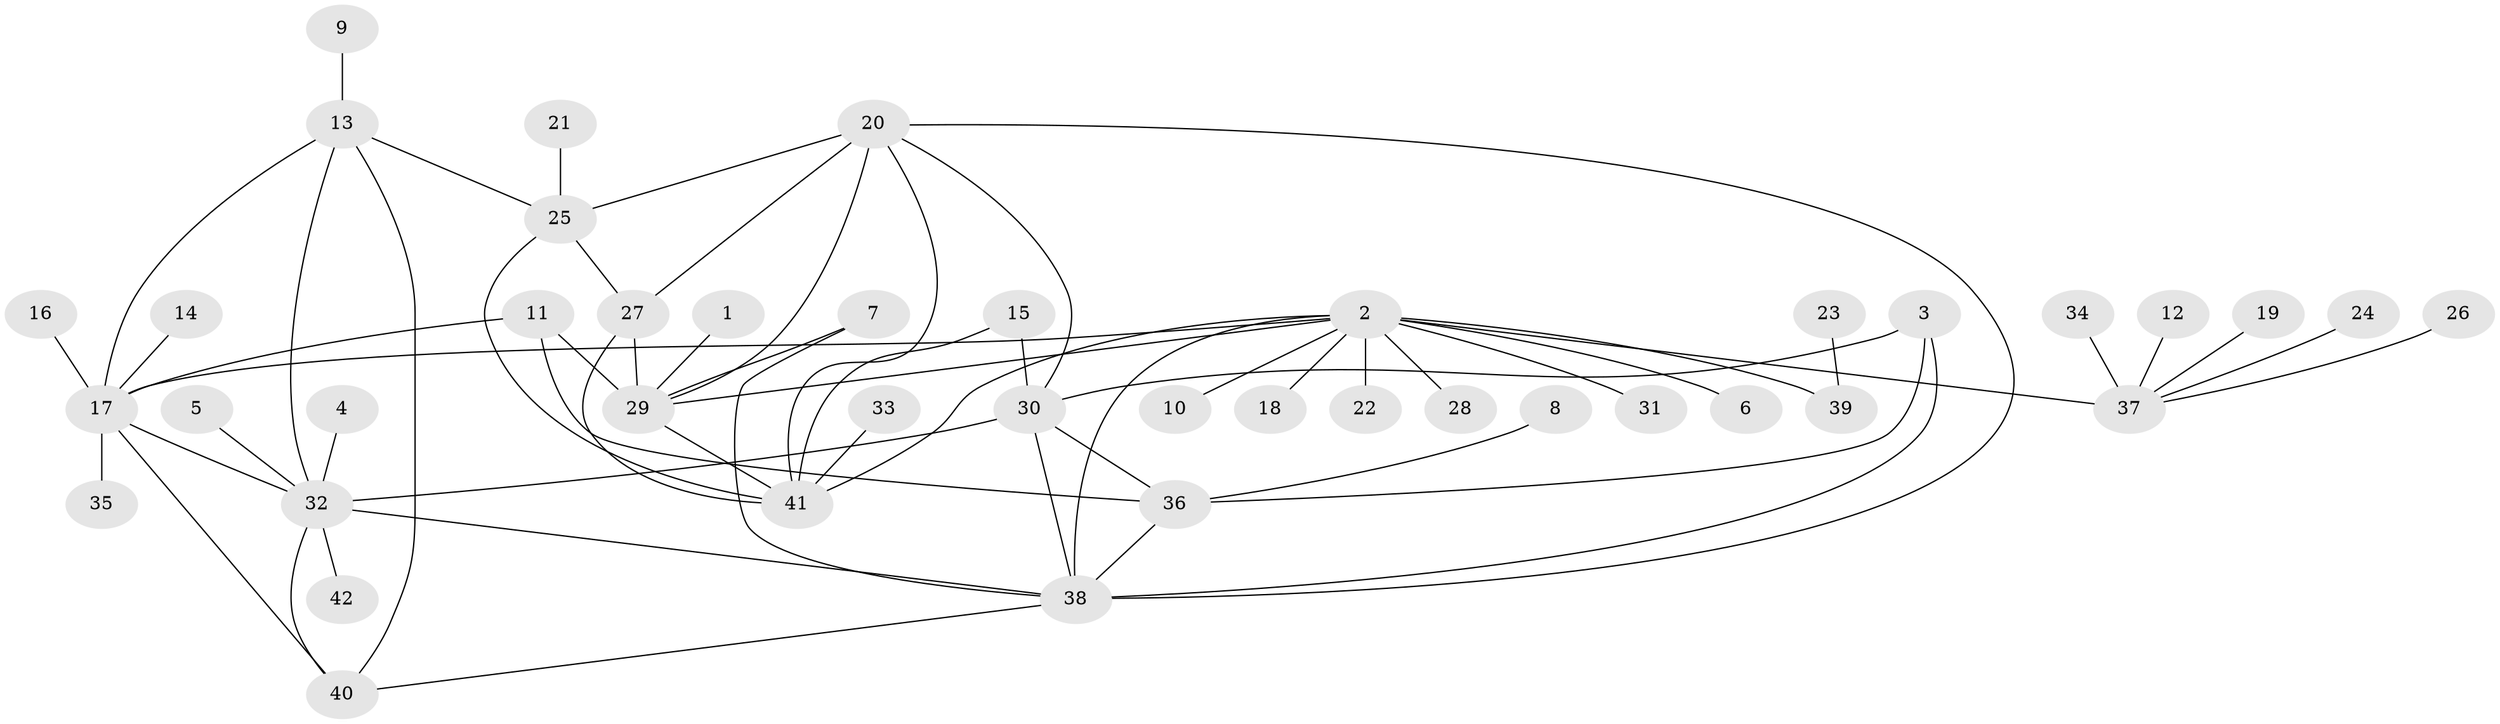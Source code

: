 // original degree distribution, {4: 0.04819277108433735, 12: 0.012048192771084338, 5: 0.012048192771084338, 9: 0.024096385542168676, 8: 0.04819277108433735, 7: 0.04819277108433735, 6: 0.04819277108433735, 10: 0.012048192771084338, 3: 0.024096385542168676, 1: 0.5903614457831325, 2: 0.13253012048192772}
// Generated by graph-tools (version 1.1) at 2025/50/03/09/25 03:50:36]
// undirected, 42 vertices, 63 edges
graph export_dot {
graph [start="1"]
  node [color=gray90,style=filled];
  1;
  2;
  3;
  4;
  5;
  6;
  7;
  8;
  9;
  10;
  11;
  12;
  13;
  14;
  15;
  16;
  17;
  18;
  19;
  20;
  21;
  22;
  23;
  24;
  25;
  26;
  27;
  28;
  29;
  30;
  31;
  32;
  33;
  34;
  35;
  36;
  37;
  38;
  39;
  40;
  41;
  42;
  1 -- 29 [weight=1.0];
  2 -- 6 [weight=1.0];
  2 -- 10 [weight=1.0];
  2 -- 17 [weight=1.0];
  2 -- 18 [weight=1.0];
  2 -- 22 [weight=1.0];
  2 -- 28 [weight=1.0];
  2 -- 29 [weight=1.0];
  2 -- 31 [weight=1.0];
  2 -- 37 [weight=3.0];
  2 -- 38 [weight=1.0];
  2 -- 39 [weight=1.0];
  2 -- 41 [weight=2.0];
  3 -- 30 [weight=1.0];
  3 -- 36 [weight=1.0];
  3 -- 38 [weight=1.0];
  4 -- 32 [weight=1.0];
  5 -- 32 [weight=1.0];
  7 -- 29 [weight=1.0];
  7 -- 38 [weight=1.0];
  8 -- 36 [weight=1.0];
  9 -- 13 [weight=1.0];
  11 -- 17 [weight=1.0];
  11 -- 29 [weight=4.0];
  11 -- 36 [weight=1.0];
  12 -- 37 [weight=1.0];
  13 -- 17 [weight=1.0];
  13 -- 25 [weight=1.0];
  13 -- 32 [weight=1.0];
  13 -- 40 [weight=1.0];
  14 -- 17 [weight=1.0];
  15 -- 30 [weight=1.0];
  15 -- 41 [weight=1.0];
  16 -- 17 [weight=1.0];
  17 -- 32 [weight=1.0];
  17 -- 35 [weight=1.0];
  17 -- 40 [weight=1.0];
  19 -- 37 [weight=1.0];
  20 -- 25 [weight=1.0];
  20 -- 27 [weight=1.0];
  20 -- 29 [weight=1.0];
  20 -- 30 [weight=1.0];
  20 -- 38 [weight=1.0];
  20 -- 41 [weight=1.0];
  21 -- 25 [weight=1.0];
  23 -- 39 [weight=1.0];
  24 -- 37 [weight=1.0];
  25 -- 27 [weight=1.0];
  25 -- 41 [weight=1.0];
  26 -- 37 [weight=1.0];
  27 -- 29 [weight=1.0];
  27 -- 41 [weight=1.0];
  29 -- 41 [weight=1.0];
  30 -- 32 [weight=1.0];
  30 -- 36 [weight=1.0];
  30 -- 38 [weight=1.0];
  32 -- 38 [weight=1.0];
  32 -- 40 [weight=1.0];
  32 -- 42 [weight=1.0];
  33 -- 41 [weight=1.0];
  34 -- 37 [weight=1.0];
  36 -- 38 [weight=1.0];
  38 -- 40 [weight=1.0];
}
